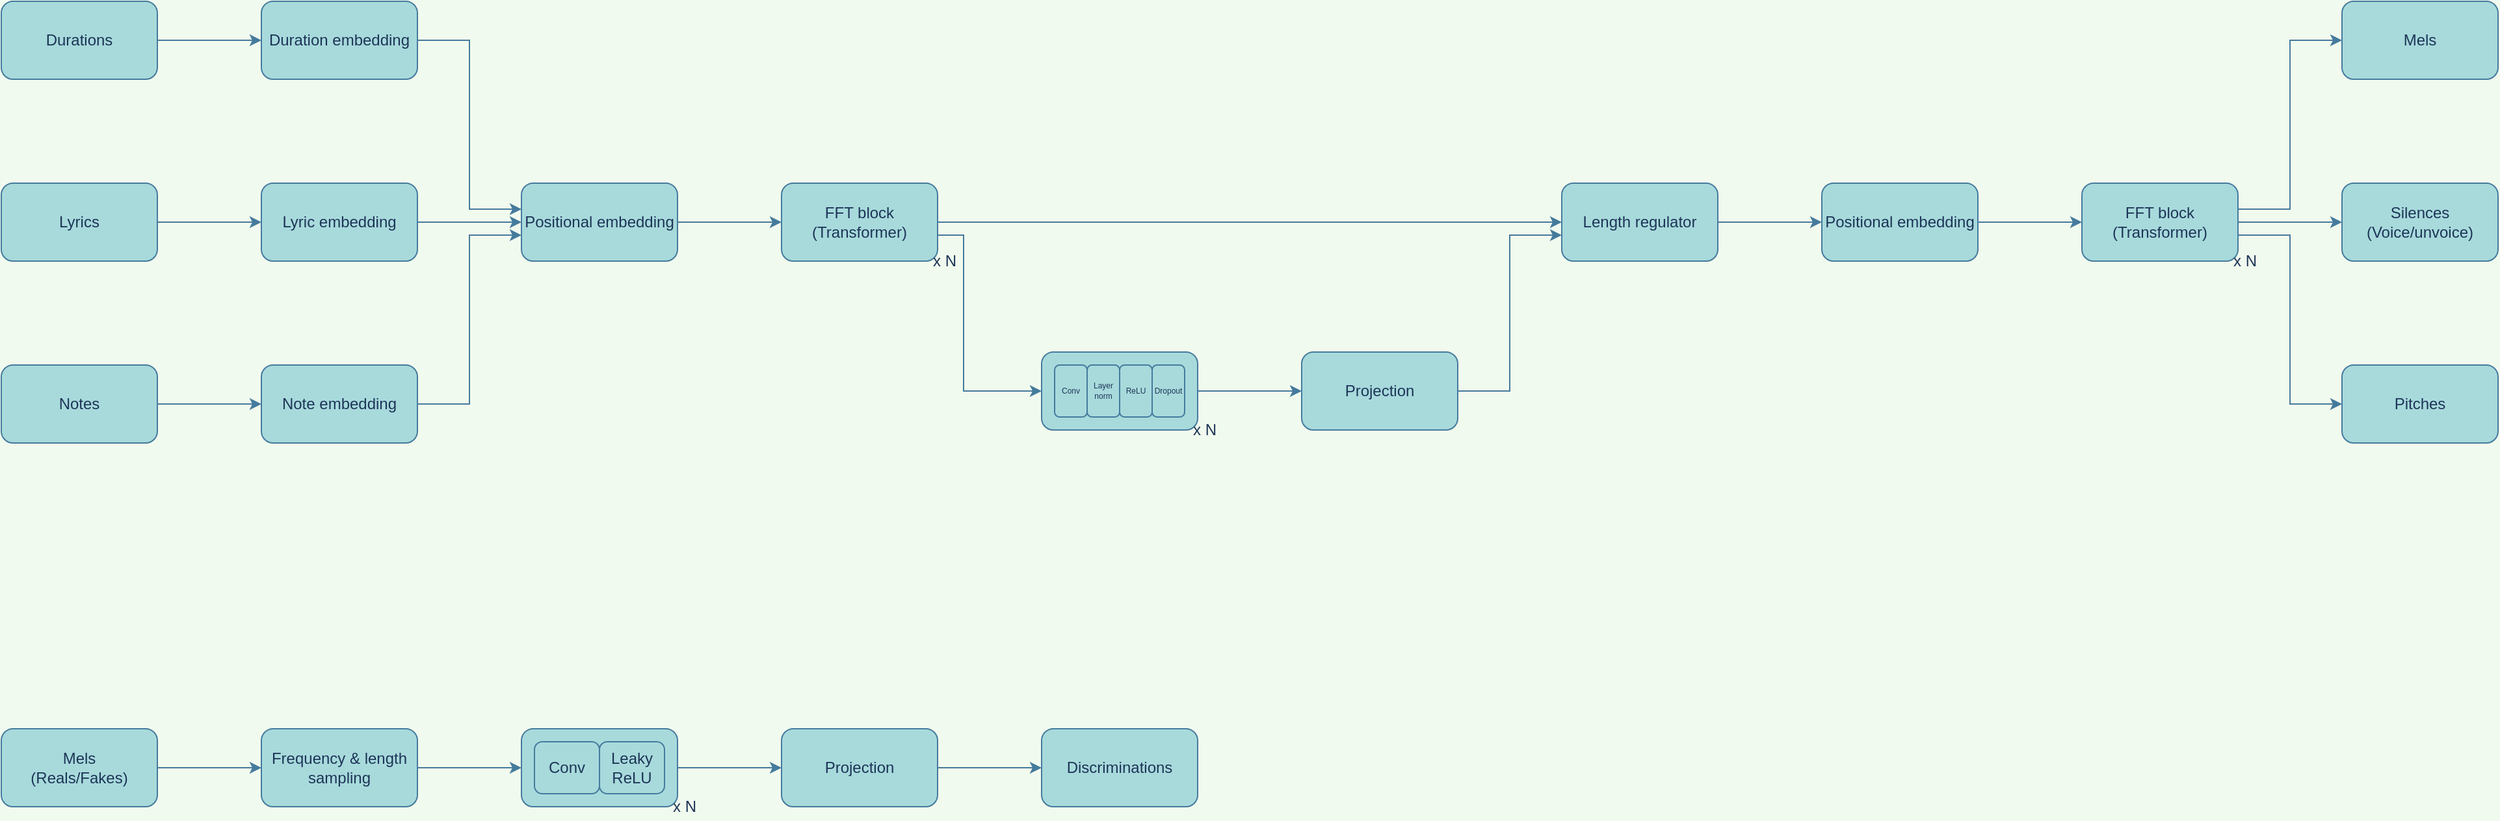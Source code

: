 <mxfile version="13.9.9" type="device"><diagram id="EQailgZkHMEUQP9ySh53" name="페이지-1"><mxGraphModel dx="2582" dy="1478" grid="1" gridSize="10" guides="1" tooltips="1" connect="1" arrows="1" fold="1" page="1" pageScale="1" pageWidth="827" pageHeight="1169" background="#F1FAEE" math="0" shadow="0"><root><mxCell id="0"/><mxCell id="1" parent="0"/><mxCell id="SUQpVv-jJxFivqfE2H2T-3" value="" style="edgeStyle=orthogonalEdgeStyle;rounded=0;orthogonalLoop=1;jettySize=auto;html=1;labelBackgroundColor=#F1FAEE;strokeColor=#457B9D;fontColor=#1D3557;" edge="1" parent="1" source="SUQpVv-jJxFivqfE2H2T-1" target="SUQpVv-jJxFivqfE2H2T-2"><mxGeometry relative="1" as="geometry"/></mxCell><mxCell id="SUQpVv-jJxFivqfE2H2T-1" value="Durations" style="rounded=1;whiteSpace=wrap;html=1;fillColor=#A8DADC;strokeColor=#457B9D;fontColor=#1D3557;" vertex="1" parent="1"><mxGeometry x="40" y="40" width="120" height="60" as="geometry"/></mxCell><mxCell id="SUQpVv-jJxFivqfE2H2T-20" style="edgeStyle=orthogonalEdgeStyle;rounded=0;orthogonalLoop=1;jettySize=auto;html=1;labelBackgroundColor=#F1FAEE;strokeColor=#457B9D;fontColor=#1D3557;" edge="1" parent="1" source="SUQpVv-jJxFivqfE2H2T-2" target="SUQpVv-jJxFivqfE2H2T-17"><mxGeometry relative="1" as="geometry"><Array as="points"><mxPoint x="400" y="70"/><mxPoint x="400" y="200"/></Array></mxGeometry></mxCell><mxCell id="SUQpVv-jJxFivqfE2H2T-2" value="Duration embedding" style="whiteSpace=wrap;html=1;rounded=1;fillColor=#A8DADC;strokeColor=#457B9D;fontColor=#1D3557;" vertex="1" parent="1"><mxGeometry x="240" y="40" width="120" height="60" as="geometry"/></mxCell><mxCell id="SUQpVv-jJxFivqfE2H2T-14" value="" style="edgeStyle=orthogonalEdgeStyle;rounded=0;orthogonalLoop=1;jettySize=auto;html=1;labelBackgroundColor=#F1FAEE;strokeColor=#457B9D;fontColor=#1D3557;" edge="1" parent="1" source="SUQpVv-jJxFivqfE2H2T-6" target="SUQpVv-jJxFivqfE2H2T-13"><mxGeometry relative="1" as="geometry"/></mxCell><mxCell id="SUQpVv-jJxFivqfE2H2T-6" value="Lyrics" style="whiteSpace=wrap;html=1;rounded=1;fillColor=#A8DADC;strokeColor=#457B9D;fontColor=#1D3557;" vertex="1" parent="1"><mxGeometry x="40" y="180" width="120" height="60" as="geometry"/></mxCell><mxCell id="SUQpVv-jJxFivqfE2H2T-16" value="" style="edgeStyle=orthogonalEdgeStyle;rounded=0;orthogonalLoop=1;jettySize=auto;html=1;labelBackgroundColor=#F1FAEE;strokeColor=#457B9D;fontColor=#1D3557;" edge="1" parent="1" source="SUQpVv-jJxFivqfE2H2T-8" target="SUQpVv-jJxFivqfE2H2T-15"><mxGeometry relative="1" as="geometry"/></mxCell><mxCell id="SUQpVv-jJxFivqfE2H2T-8" value="Notes" style="whiteSpace=wrap;html=1;rounded=1;fillColor=#A8DADC;strokeColor=#457B9D;fontColor=#1D3557;" vertex="1" parent="1"><mxGeometry x="40" y="320" width="120" height="60" as="geometry"/></mxCell><mxCell id="SUQpVv-jJxFivqfE2H2T-18" value="" style="edgeStyle=orthogonalEdgeStyle;rounded=0;orthogonalLoop=1;jettySize=auto;html=1;labelBackgroundColor=#F1FAEE;strokeColor=#457B9D;fontColor=#1D3557;" edge="1" parent="1" source="SUQpVv-jJxFivqfE2H2T-13" target="SUQpVv-jJxFivqfE2H2T-17"><mxGeometry relative="1" as="geometry"/></mxCell><mxCell id="SUQpVv-jJxFivqfE2H2T-13" value="Lyric embedding" style="whiteSpace=wrap;html=1;rounded=1;fillColor=#A8DADC;strokeColor=#457B9D;fontColor=#1D3557;" vertex="1" parent="1"><mxGeometry x="240" y="180" width="120" height="60" as="geometry"/></mxCell><mxCell id="SUQpVv-jJxFivqfE2H2T-19" style="edgeStyle=orthogonalEdgeStyle;rounded=0;orthogonalLoop=1;jettySize=auto;html=1;labelBackgroundColor=#F1FAEE;strokeColor=#457B9D;fontColor=#1D3557;" edge="1" parent="1" source="SUQpVv-jJxFivqfE2H2T-15" target="SUQpVv-jJxFivqfE2H2T-17"><mxGeometry relative="1" as="geometry"><Array as="points"><mxPoint x="400" y="350"/><mxPoint x="400" y="220"/></Array></mxGeometry></mxCell><mxCell id="SUQpVv-jJxFivqfE2H2T-15" value="Note embedding" style="whiteSpace=wrap;html=1;rounded=1;fillColor=#A8DADC;strokeColor=#457B9D;fontColor=#1D3557;" vertex="1" parent="1"><mxGeometry x="240" y="320" width="120" height="60" as="geometry"/></mxCell><mxCell id="SUQpVv-jJxFivqfE2H2T-22" value="" style="edgeStyle=orthogonalEdgeStyle;rounded=0;orthogonalLoop=1;jettySize=auto;html=1;labelBackgroundColor=#F1FAEE;strokeColor=#457B9D;fontColor=#1D3557;" edge="1" parent="1" source="SUQpVv-jJxFivqfE2H2T-17" target="SUQpVv-jJxFivqfE2H2T-21"><mxGeometry relative="1" as="geometry"/></mxCell><mxCell id="SUQpVv-jJxFivqfE2H2T-17" value="Positional embedding" style="whiteSpace=wrap;html=1;rounded=1;fillColor=#A8DADC;strokeColor=#457B9D;fontColor=#1D3557;" vertex="1" parent="1"><mxGeometry x="440" y="180" width="120" height="60" as="geometry"/></mxCell><mxCell id="SUQpVv-jJxFivqfE2H2T-52" style="edgeStyle=orthogonalEdgeStyle;rounded=0;orthogonalLoop=1;jettySize=auto;html=1;entryX=0;entryY=0.5;entryDx=0;entryDy=0;labelBackgroundColor=#F1FAEE;strokeColor=#457B9D;fontColor=#1D3557;" edge="1" parent="1" source="SUQpVv-jJxFivqfE2H2T-21" target="SUQpVv-jJxFivqfE2H2T-33"><mxGeometry relative="1" as="geometry"><Array as="points"><mxPoint x="780" y="220"/><mxPoint x="780" y="340"/></Array></mxGeometry></mxCell><mxCell id="SUQpVv-jJxFivqfE2H2T-65" value="" style="edgeStyle=orthogonalEdgeStyle;rounded=0;orthogonalLoop=1;jettySize=auto;html=1;entryX=0;entryY=0.5;entryDx=0;entryDy=0;labelBackgroundColor=#F1FAEE;strokeColor=#457B9D;fontColor=#1D3557;" edge="1" parent="1" source="SUQpVv-jJxFivqfE2H2T-21" target="SUQpVv-jJxFivqfE2H2T-48"><mxGeometry relative="1" as="geometry"><mxPoint x="840" y="210" as="targetPoint"/></mxGeometry></mxCell><mxCell id="SUQpVv-jJxFivqfE2H2T-21" value="FFT block&lt;br&gt;(Transformer)" style="whiteSpace=wrap;html=1;rounded=1;fillColor=#A8DADC;strokeColor=#457B9D;fontColor=#1D3557;" vertex="1" parent="1"><mxGeometry x="640" y="180" width="120" height="60" as="geometry"/></mxCell><mxCell id="SUQpVv-jJxFivqfE2H2T-23" value="x N" style="text;html=1;align=center;verticalAlign=middle;resizable=0;points=[];autosize=1;fontColor=#1D3557;" vertex="1" parent="1"><mxGeometry x="750" y="230" width="30" height="20" as="geometry"/></mxCell><mxCell id="SUQpVv-jJxFivqfE2H2T-56" value="" style="edgeStyle=orthogonalEdgeStyle;rounded=0;orthogonalLoop=1;jettySize=auto;html=1;labelBackgroundColor=#F1FAEE;strokeColor=#457B9D;fontColor=#1D3557;" edge="1" parent="1" source="SUQpVv-jJxFivqfE2H2T-48" target="SUQpVv-jJxFivqfE2H2T-55"><mxGeometry relative="1" as="geometry"/></mxCell><mxCell id="SUQpVv-jJxFivqfE2H2T-48" value="Length regulator" style="whiteSpace=wrap;html=1;rounded=1;fillColor=#A8DADC;strokeColor=#457B9D;fontColor=#1D3557;" vertex="1" parent="1"><mxGeometry x="1240" y="180" width="120" height="60" as="geometry"/></mxCell><mxCell id="SUQpVv-jJxFivqfE2H2T-61" value="" style="edgeStyle=orthogonalEdgeStyle;rounded=0;orthogonalLoop=1;jettySize=auto;html=1;labelBackgroundColor=#F1FAEE;strokeColor=#457B9D;fontColor=#1D3557;" edge="1" parent="1" source="SUQpVv-jJxFivqfE2H2T-33" target="SUQpVv-jJxFivqfE2H2T-60"><mxGeometry relative="1" as="geometry"/></mxCell><mxCell id="SUQpVv-jJxFivqfE2H2T-58" value="" style="edgeStyle=orthogonalEdgeStyle;rounded=0;orthogonalLoop=1;jettySize=auto;html=1;labelBackgroundColor=#F1FAEE;strokeColor=#457B9D;fontColor=#1D3557;" edge="1" parent="1" source="SUQpVv-jJxFivqfE2H2T-55" target="SUQpVv-jJxFivqfE2H2T-57"><mxGeometry relative="1" as="geometry"/></mxCell><mxCell id="SUQpVv-jJxFivqfE2H2T-55" value="Positional embedding" style="whiteSpace=wrap;html=1;rounded=1;fillColor=#A8DADC;strokeColor=#457B9D;fontColor=#1D3557;" vertex="1" parent="1"><mxGeometry x="1440" y="180" width="120" height="60" as="geometry"/></mxCell><mxCell id="SUQpVv-jJxFivqfE2H2T-68" value="" style="edgeStyle=orthogonalEdgeStyle;rounded=0;orthogonalLoop=1;jettySize=auto;html=1;fontSize=6;labelBackgroundColor=#F1FAEE;strokeColor=#457B9D;fontColor=#1D3557;" edge="1" parent="1" source="SUQpVv-jJxFivqfE2H2T-57" target="SUQpVv-jJxFivqfE2H2T-67"><mxGeometry relative="1" as="geometry"/></mxCell><mxCell id="SUQpVv-jJxFivqfE2H2T-73" style="edgeStyle=orthogonalEdgeStyle;rounded=0;orthogonalLoop=1;jettySize=auto;html=1;fontSize=6;labelBackgroundColor=#F1FAEE;strokeColor=#457B9D;fontColor=#1D3557;" edge="1" parent="1" source="SUQpVv-jJxFivqfE2H2T-57" target="SUQpVv-jJxFivqfE2H2T-69"><mxGeometry relative="1" as="geometry"><Array as="points"><mxPoint x="1800" y="200"/><mxPoint x="1800" y="70"/></Array></mxGeometry></mxCell><mxCell id="SUQpVv-jJxFivqfE2H2T-74" style="edgeStyle=orthogonalEdgeStyle;rounded=0;orthogonalLoop=1;jettySize=auto;html=1;fontSize=6;labelBackgroundColor=#F1FAEE;strokeColor=#457B9D;fontColor=#1D3557;" edge="1" parent="1" source="SUQpVv-jJxFivqfE2H2T-57" target="SUQpVv-jJxFivqfE2H2T-71"><mxGeometry relative="1" as="geometry"><Array as="points"><mxPoint x="1800" y="220"/><mxPoint x="1800" y="350"/></Array></mxGeometry></mxCell><mxCell id="SUQpVv-jJxFivqfE2H2T-57" value="FFT block&lt;br&gt;(Transformer)" style="whiteSpace=wrap;html=1;rounded=1;fillColor=#A8DADC;strokeColor=#457B9D;fontColor=#1D3557;" vertex="1" parent="1"><mxGeometry x="1640" y="180" width="120" height="60" as="geometry"/></mxCell><mxCell id="SUQpVv-jJxFivqfE2H2T-59" value="x N" style="text;html=1;align=center;verticalAlign=middle;resizable=0;points=[];autosize=1;fontColor=#1D3557;" vertex="1" parent="1"><mxGeometry x="1750" y="230" width="30" height="20" as="geometry"/></mxCell><mxCell id="SUQpVv-jJxFivqfE2H2T-63" value="" style="edgeStyle=orthogonalEdgeStyle;rounded=0;orthogonalLoop=1;jettySize=auto;html=1;labelBackgroundColor=#F1FAEE;strokeColor=#457B9D;fontColor=#1D3557;" edge="1" parent="1" source="SUQpVv-jJxFivqfE2H2T-60" target="SUQpVv-jJxFivqfE2H2T-48"><mxGeometry relative="1" as="geometry"><mxPoint x="1240" y="340.0" as="targetPoint"/><Array as="points"><mxPoint x="1200" y="340"/><mxPoint x="1200" y="220"/></Array></mxGeometry></mxCell><mxCell id="SUQpVv-jJxFivqfE2H2T-60" value="Projection" style="whiteSpace=wrap;html=1;rounded=1;verticalAlign=middle;fillColor=#A8DADC;strokeColor=#457B9D;fontColor=#1D3557;" vertex="1" parent="1"><mxGeometry x="1040" y="310" width="120" height="60" as="geometry"/></mxCell><mxCell id="SUQpVv-jJxFivqfE2H2T-33" value="" style="rounded=1;whiteSpace=wrap;html=1;verticalAlign=top;fontSize=7;align=right;fillColor=#A8DADC;strokeColor=#457B9D;fontColor=#1D3557;" vertex="1" parent="1"><mxGeometry x="840" y="310" width="120" height="60" as="geometry"/></mxCell><mxCell id="SUQpVv-jJxFivqfE2H2T-24" value="Conv" style="whiteSpace=wrap;html=1;rounded=1;align=center;fontSize=6;fillColor=#A8DADC;strokeColor=#457B9D;fontColor=#1D3557;" vertex="1" parent="1"><mxGeometry x="850" y="320" width="25" height="40" as="geometry"/></mxCell><mxCell id="SUQpVv-jJxFivqfE2H2T-27" value="Layer norm" style="whiteSpace=wrap;html=1;rounded=1;align=center;fontSize=6;fillColor=#A8DADC;strokeColor=#457B9D;fontColor=#1D3557;" vertex="1" parent="1"><mxGeometry x="875" y="320" width="25" height="40" as="geometry"/></mxCell><mxCell id="SUQpVv-jJxFivqfE2H2T-29" value="ReLU" style="whiteSpace=wrap;html=1;rounded=1;align=center;fontSize=6;fillColor=#A8DADC;strokeColor=#457B9D;fontColor=#1D3557;" vertex="1" parent="1"><mxGeometry x="900" y="320" width="25" height="40" as="geometry"/></mxCell><mxCell id="SUQpVv-jJxFivqfE2H2T-31" value="Dropout" style="whiteSpace=wrap;html=1;rounded=1;align=center;fontSize=6;fillColor=#A8DADC;strokeColor=#457B9D;fontColor=#1D3557;" vertex="1" parent="1"><mxGeometry x="925" y="320" width="25" height="40" as="geometry"/></mxCell><mxCell id="SUQpVv-jJxFivqfE2H2T-35" value="x N" style="text;html=1;align=center;verticalAlign=middle;resizable=0;points=[];autosize=1;fontColor=#1D3557;" vertex="1" parent="1"><mxGeometry x="950" y="360" width="30" height="20" as="geometry"/></mxCell><mxCell id="SUQpVv-jJxFivqfE2H2T-67" value="Silences&lt;br&gt;(Voice/unvoice)" style="whiteSpace=wrap;html=1;rounded=1;fillColor=#A8DADC;strokeColor=#457B9D;fontColor=#1D3557;" vertex="1" parent="1"><mxGeometry x="1840" y="180" width="120" height="60" as="geometry"/></mxCell><mxCell id="SUQpVv-jJxFivqfE2H2T-69" value="Mels" style="whiteSpace=wrap;html=1;rounded=1;fillColor=#A8DADC;strokeColor=#457B9D;fontColor=#1D3557;" vertex="1" parent="1"><mxGeometry x="1840" y="40" width="120" height="60" as="geometry"/></mxCell><mxCell id="SUQpVv-jJxFivqfE2H2T-71" value="Pitches" style="whiteSpace=wrap;html=1;rounded=1;fillColor=#A8DADC;strokeColor=#457B9D;fontColor=#1D3557;" vertex="1" parent="1"><mxGeometry x="1840" y="320" width="120" height="60" as="geometry"/></mxCell><mxCell id="SUQpVv-jJxFivqfE2H2T-82" value="" style="edgeStyle=orthogonalEdgeStyle;rounded=0;orthogonalLoop=1;jettySize=auto;html=1;fontSize=6;labelBackgroundColor=#F1FAEE;strokeColor=#457B9D;fontColor=#1D3557;" edge="1" parent="1" source="SUQpVv-jJxFivqfE2H2T-79" target="SUQpVv-jJxFivqfE2H2T-81"><mxGeometry relative="1" as="geometry"/></mxCell><mxCell id="SUQpVv-jJxFivqfE2H2T-79" value="Frequency &amp;amp; length&lt;br&gt;sampling" style="whiteSpace=wrap;html=1;rounded=1;fillColor=#A8DADC;strokeColor=#457B9D;fontColor=#1D3557;" vertex="1" parent="1"><mxGeometry x="240" y="600" width="120" height="60" as="geometry"/></mxCell><mxCell id="SUQpVv-jJxFivqfE2H2T-90" value="" style="edgeStyle=orthogonalEdgeStyle;rounded=0;orthogonalLoop=1;jettySize=auto;html=1;fontSize=12;labelBackgroundColor=#F1FAEE;strokeColor=#457B9D;fontColor=#1D3557;" edge="1" parent="1" source="SUQpVv-jJxFivqfE2H2T-81" target="SUQpVv-jJxFivqfE2H2T-89"><mxGeometry relative="1" as="geometry"/></mxCell><mxCell id="SUQpVv-jJxFivqfE2H2T-81" value="" style="whiteSpace=wrap;html=1;rounded=1;fillColor=#A8DADC;strokeColor=#457B9D;fontColor=#1D3557;" vertex="1" parent="1"><mxGeometry x="440" y="600" width="120" height="60" as="geometry"/></mxCell><mxCell id="SUQpVv-jJxFivqfE2H2T-85" value="Conv" style="whiteSpace=wrap;html=1;rounded=1;align=center;fontSize=12;fillColor=#A8DADC;strokeColor=#457B9D;fontColor=#1D3557;" vertex="1" parent="1"><mxGeometry x="450" y="610" width="50" height="40" as="geometry"/></mxCell><mxCell id="SUQpVv-jJxFivqfE2H2T-87" value="Leaky ReLU" style="whiteSpace=wrap;html=1;rounded=1;align=center;fontSize=12;fillColor=#A8DADC;strokeColor=#457B9D;fontColor=#1D3557;" vertex="1" parent="1"><mxGeometry x="500" y="610" width="50" height="40" as="geometry"/></mxCell><mxCell id="SUQpVv-jJxFivqfE2H2T-88" value="x N" style="text;html=1;align=center;verticalAlign=middle;resizable=0;points=[];autosize=1;fontColor=#1D3557;" vertex="1" parent="1"><mxGeometry x="550" y="650" width="30" height="20" as="geometry"/></mxCell><mxCell id="SUQpVv-jJxFivqfE2H2T-92" value="" style="edgeStyle=orthogonalEdgeStyle;rounded=0;orthogonalLoop=1;jettySize=auto;html=1;fontSize=12;labelBackgroundColor=#F1FAEE;strokeColor=#457B9D;fontColor=#1D3557;" edge="1" parent="1" source="SUQpVv-jJxFivqfE2H2T-89" target="SUQpVv-jJxFivqfE2H2T-91"><mxGeometry relative="1" as="geometry"/></mxCell><mxCell id="SUQpVv-jJxFivqfE2H2T-89" value="Projection" style="whiteSpace=wrap;html=1;rounded=1;fillColor=#A8DADC;strokeColor=#457B9D;fontColor=#1D3557;" vertex="1" parent="1"><mxGeometry x="640" y="600" width="120" height="60" as="geometry"/></mxCell><mxCell id="SUQpVv-jJxFivqfE2H2T-91" value="Discriminations" style="whiteSpace=wrap;html=1;rounded=1;fillColor=#A8DADC;strokeColor=#457B9D;fontColor=#1D3557;" vertex="1" parent="1"><mxGeometry x="840" y="600" width="120" height="60" as="geometry"/></mxCell><mxCell id="SUQpVv-jJxFivqfE2H2T-96" style="edgeStyle=orthogonalEdgeStyle;rounded=0;orthogonalLoop=1;jettySize=auto;html=1;fontSize=12;labelBackgroundColor=#F1FAEE;strokeColor=#457B9D;fontColor=#1D3557;" edge="1" parent="1" source="SUQpVv-jJxFivqfE2H2T-93" target="SUQpVv-jJxFivqfE2H2T-79"><mxGeometry relative="1" as="geometry"/></mxCell><mxCell id="SUQpVv-jJxFivqfE2H2T-93" value="&lt;span&gt;Mels&lt;/span&gt;&lt;br&gt;&lt;span&gt;(Reals/Fakes)&lt;/span&gt;" style="whiteSpace=wrap;html=1;rounded=1;fillColor=#A8DADC;strokeColor=#457B9D;fontColor=#1D3557;" vertex="1" parent="1"><mxGeometry x="40" y="600" width="120" height="60" as="geometry"/></mxCell></root></mxGraphModel></diagram></mxfile>